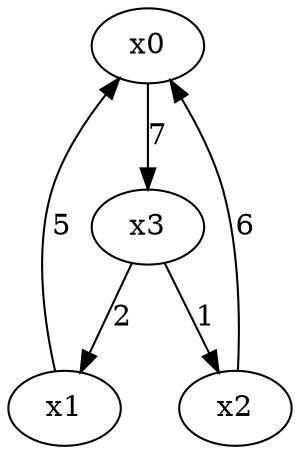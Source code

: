 digraph reduced {
x0 -> x3 [ label = "7" ];
x1 -> x0 [ label = "5" ];
x2 -> x0 [ label = "6" ];
x3 -> x1 [ label = "2" ];
x3 -> x2 [ label = "1" ];
}
